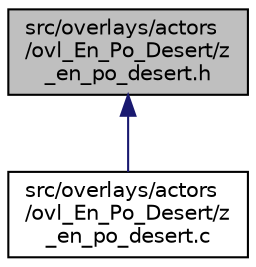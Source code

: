 digraph "src/overlays/actors/ovl_En_Po_Desert/z_en_po_desert.h"
{
 // LATEX_PDF_SIZE
  edge [fontname="Helvetica",fontsize="10",labelfontname="Helvetica",labelfontsize="10"];
  node [fontname="Helvetica",fontsize="10",shape=record];
  Node1 [label="src/overlays/actors\l/ovl_En_Po_Desert/z\l_en_po_desert.h",height=0.2,width=0.4,color="black", fillcolor="grey75", style="filled", fontcolor="black",tooltip=" "];
  Node1 -> Node2 [dir="back",color="midnightblue",fontsize="10",style="solid",fontname="Helvetica"];
  Node2 [label="src/overlays/actors\l/ovl_En_Po_Desert/z\l_en_po_desert.c",height=0.2,width=0.4,color="black", fillcolor="white", style="filled",URL="$d4/d96/z__en__po__desert_8c.html",tooltip=" "];
}
